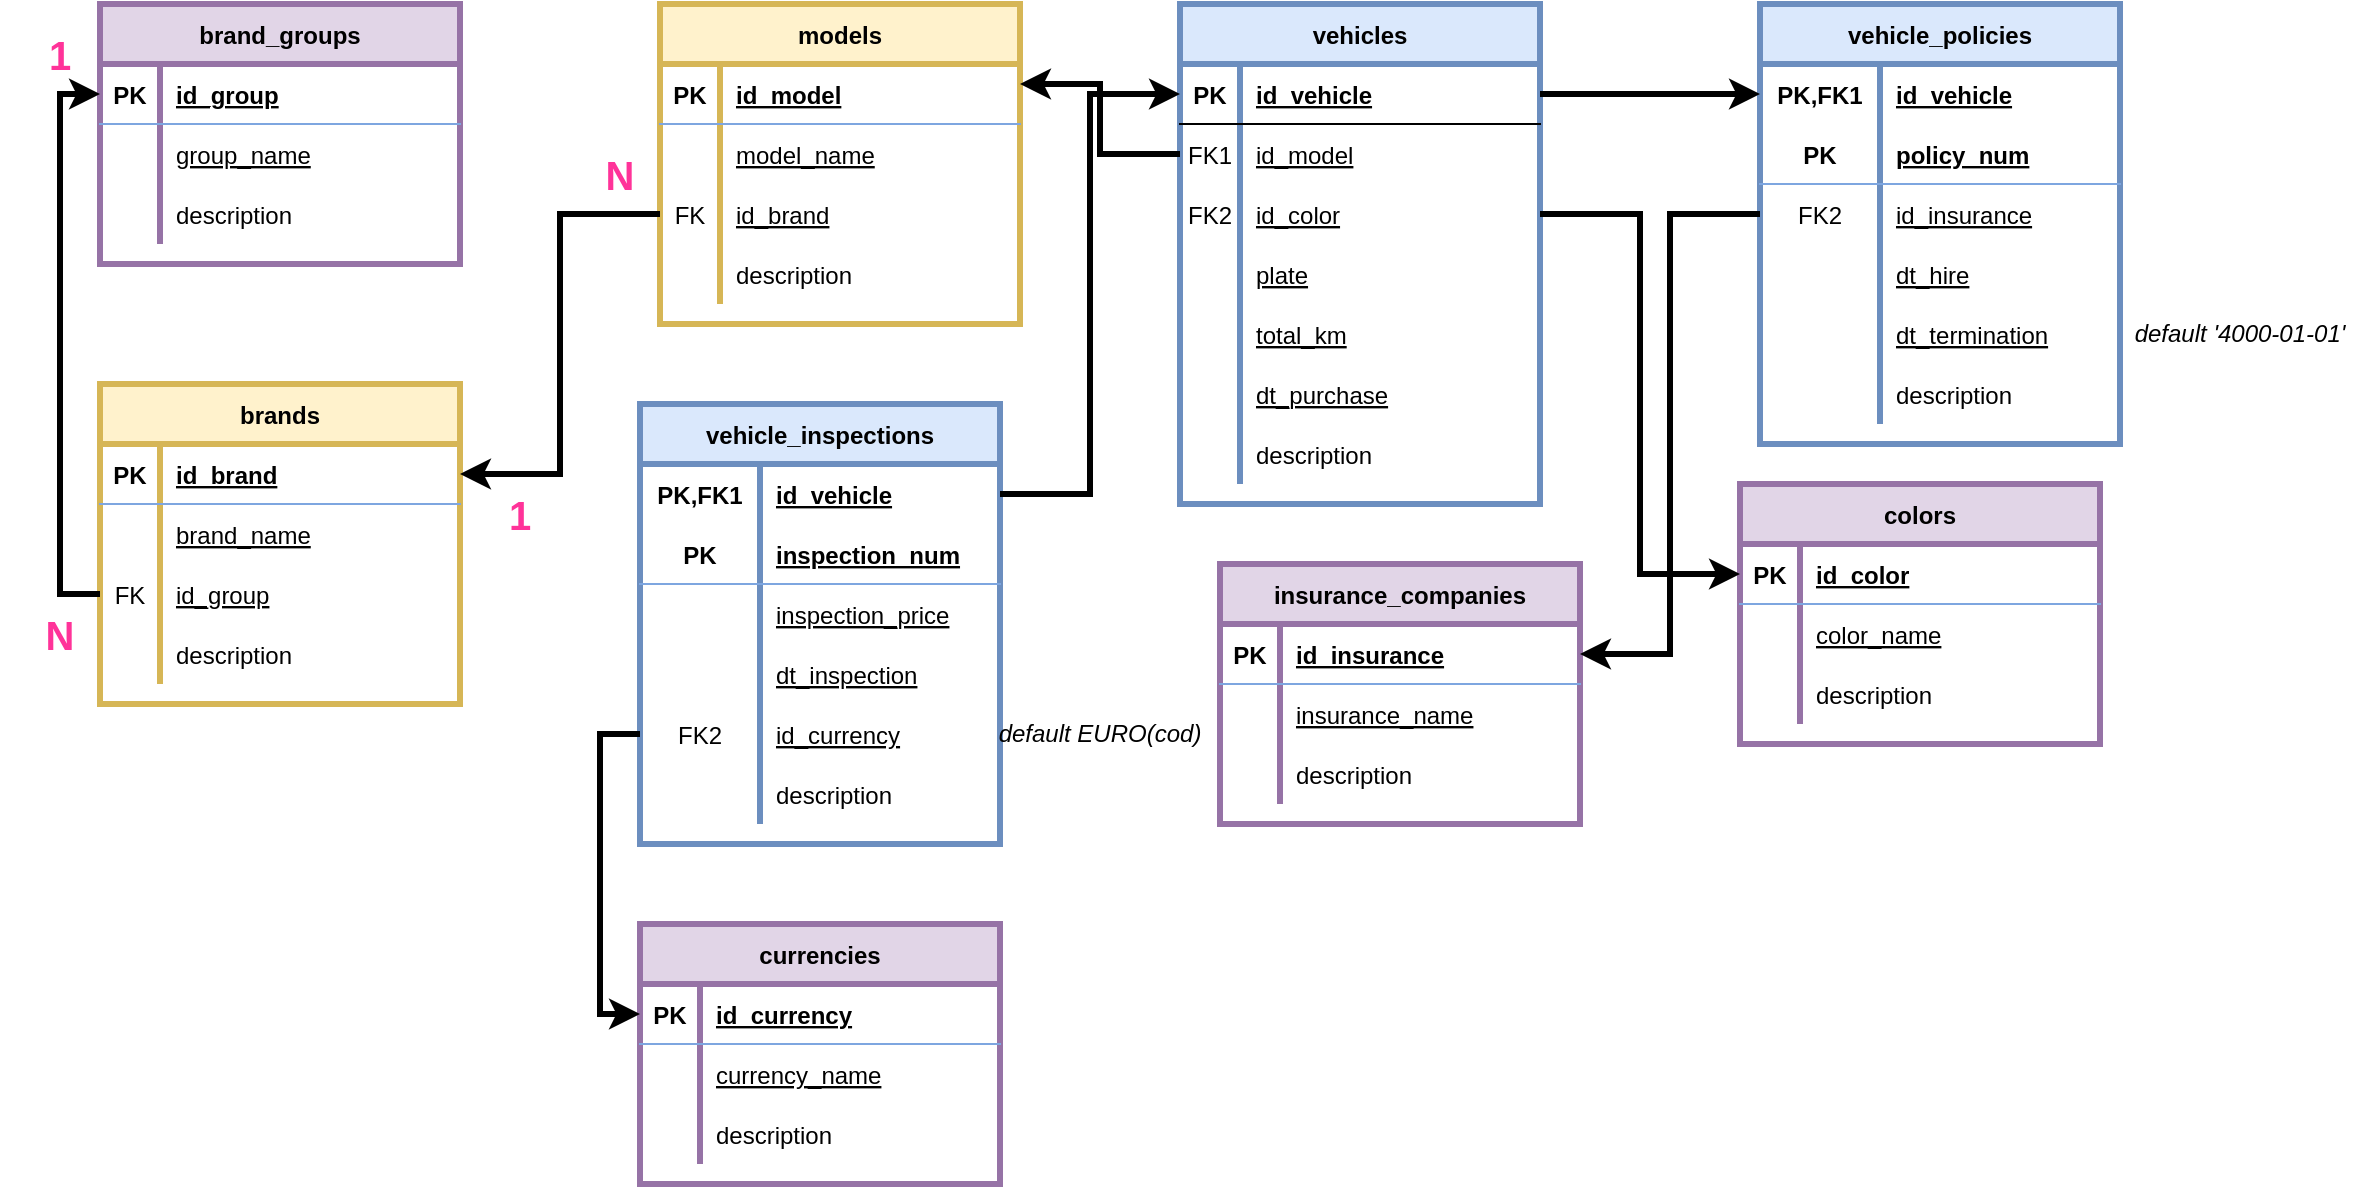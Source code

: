 <mxfile version="20.3.0" type="device"><diagram id="R2lEEEUBdFMjLlhIrx00" name="Diagrama_practica"><mxGraphModel dx="1433" dy="865" grid="1" gridSize="10" guides="1" tooltips="1" connect="1" arrows="1" fold="1" page="1" pageScale="1" pageWidth="850" pageHeight="1100" math="0" shadow="0" extFonts="Permanent Marker^https://fonts.googleapis.com/css?family=Permanent+Marker"><root><mxCell id="0"/><mxCell id="1" parent="0"/><mxCell id="MrprwjcZPALqr36XMT5c-1" value="vehicles" style="shape=table;startSize=30;container=1;collapsible=1;childLayout=tableLayout;fixedRows=1;rowLines=0;fontStyle=1;align=center;resizeLast=1;strokeColor=#6c8ebf;fillColor=#dae8fc;strokeWidth=3;" vertex="1" parent="1"><mxGeometry x="620" y="40" width="180" height="250" as="geometry"/></mxCell><mxCell id="MrprwjcZPALqr36XMT5c-2" value="" style="shape=tableRow;horizontal=0;startSize=0;swimlaneHead=0;swimlaneBody=0;fillColor=none;collapsible=0;dropTarget=0;points=[[0,0.5],[1,0.5]];portConstraint=eastwest;top=0;left=0;right=0;bottom=1;" vertex="1" parent="MrprwjcZPALqr36XMT5c-1"><mxGeometry y="30" width="180" height="30" as="geometry"/></mxCell><mxCell id="MrprwjcZPALqr36XMT5c-3" value="PK" style="shape=partialRectangle;connectable=0;fillColor=none;top=0;left=0;bottom=0;right=0;fontStyle=1;overflow=hidden;" vertex="1" parent="MrprwjcZPALqr36XMT5c-2"><mxGeometry width="30" height="30" as="geometry"><mxRectangle width="30" height="30" as="alternateBounds"/></mxGeometry></mxCell><mxCell id="MrprwjcZPALqr36XMT5c-4" value="id_vehicle" style="shape=partialRectangle;connectable=0;fillColor=none;top=0;left=0;bottom=0;right=0;align=left;spacingLeft=6;fontStyle=5;overflow=hidden;" vertex="1" parent="MrprwjcZPALqr36XMT5c-2"><mxGeometry x="30" width="150" height="30" as="geometry"><mxRectangle width="150" height="30" as="alternateBounds"/></mxGeometry></mxCell><mxCell id="MrprwjcZPALqr36XMT5c-5" value="" style="shape=tableRow;horizontal=0;startSize=0;swimlaneHead=0;swimlaneBody=0;fillColor=none;collapsible=0;dropTarget=0;points=[[0,0.5],[1,0.5]];portConstraint=eastwest;top=0;left=0;right=0;bottom=0;" vertex="1" parent="MrprwjcZPALqr36XMT5c-1"><mxGeometry y="60" width="180" height="30" as="geometry"/></mxCell><mxCell id="MrprwjcZPALqr36XMT5c-6" value="FK1" style="shape=partialRectangle;connectable=0;fillColor=none;top=0;left=0;bottom=0;right=0;editable=1;overflow=hidden;" vertex="1" parent="MrprwjcZPALqr36XMT5c-5"><mxGeometry width="30" height="30" as="geometry"><mxRectangle width="30" height="30" as="alternateBounds"/></mxGeometry></mxCell><mxCell id="MrprwjcZPALqr36XMT5c-7" value="id_model" style="shape=partialRectangle;connectable=0;fillColor=none;top=0;left=0;bottom=0;right=0;align=left;spacingLeft=6;overflow=hidden;fontStyle=4" vertex="1" parent="MrprwjcZPALqr36XMT5c-5"><mxGeometry x="30" width="150" height="30" as="geometry"><mxRectangle width="150" height="30" as="alternateBounds"/></mxGeometry></mxCell><mxCell id="MrprwjcZPALqr36XMT5c-8" value="" style="shape=tableRow;horizontal=0;startSize=0;swimlaneHead=0;swimlaneBody=0;fillColor=none;collapsible=0;dropTarget=0;points=[[0,0.5],[1,0.5]];portConstraint=eastwest;top=0;left=0;right=0;bottom=0;" vertex="1" parent="MrprwjcZPALqr36XMT5c-1"><mxGeometry y="90" width="180" height="30" as="geometry"/></mxCell><mxCell id="MrprwjcZPALqr36XMT5c-9" value="FK2" style="shape=partialRectangle;connectable=0;fillColor=none;top=0;left=0;bottom=0;right=0;editable=1;overflow=hidden;" vertex="1" parent="MrprwjcZPALqr36XMT5c-8"><mxGeometry width="30" height="30" as="geometry"><mxRectangle width="30" height="30" as="alternateBounds"/></mxGeometry></mxCell><mxCell id="MrprwjcZPALqr36XMT5c-10" value="id_color" style="shape=partialRectangle;connectable=0;fillColor=none;top=0;left=0;bottom=0;right=0;align=left;spacingLeft=6;overflow=hidden;fontStyle=4" vertex="1" parent="MrprwjcZPALqr36XMT5c-8"><mxGeometry x="30" width="150" height="30" as="geometry"><mxRectangle width="150" height="30" as="alternateBounds"/></mxGeometry></mxCell><mxCell id="MrprwjcZPALqr36XMT5c-11" value="" style="shape=tableRow;horizontal=0;startSize=0;swimlaneHead=0;swimlaneBody=0;fillColor=none;collapsible=0;dropTarget=0;points=[[0,0.5],[1,0.5]];portConstraint=eastwest;top=0;left=0;right=0;bottom=0;" vertex="1" parent="MrprwjcZPALqr36XMT5c-1"><mxGeometry y="120" width="180" height="30" as="geometry"/></mxCell><mxCell id="MrprwjcZPALqr36XMT5c-12" value="" style="shape=partialRectangle;connectable=0;fillColor=none;top=0;left=0;bottom=0;right=0;editable=1;overflow=hidden;" vertex="1" parent="MrprwjcZPALqr36XMT5c-11"><mxGeometry width="30" height="30" as="geometry"><mxRectangle width="30" height="30" as="alternateBounds"/></mxGeometry></mxCell><mxCell id="MrprwjcZPALqr36XMT5c-13" value="plate" style="shape=partialRectangle;connectable=0;fillColor=none;top=0;left=0;bottom=0;right=0;align=left;spacingLeft=6;overflow=hidden;fontStyle=4" vertex="1" parent="MrprwjcZPALqr36XMT5c-11"><mxGeometry x="30" width="150" height="30" as="geometry"><mxRectangle width="150" height="30" as="alternateBounds"/></mxGeometry></mxCell><mxCell id="MrprwjcZPALqr36XMT5c-14" value="" style="shape=tableRow;horizontal=0;startSize=0;swimlaneHead=0;swimlaneBody=0;fillColor=none;collapsible=0;dropTarget=0;points=[[0,0.5],[1,0.5]];portConstraint=eastwest;top=0;left=0;right=0;bottom=0;" vertex="1" parent="MrprwjcZPALqr36XMT5c-1"><mxGeometry y="150" width="180" height="30" as="geometry"/></mxCell><mxCell id="MrprwjcZPALqr36XMT5c-15" value="" style="shape=partialRectangle;connectable=0;fillColor=none;top=0;left=0;bottom=0;right=0;editable=1;overflow=hidden;" vertex="1" parent="MrprwjcZPALqr36XMT5c-14"><mxGeometry width="30" height="30" as="geometry"><mxRectangle width="30" height="30" as="alternateBounds"/></mxGeometry></mxCell><mxCell id="MrprwjcZPALqr36XMT5c-16" value="total_km" style="shape=partialRectangle;connectable=0;fillColor=none;top=0;left=0;bottom=0;right=0;align=left;spacingLeft=6;overflow=hidden;fontStyle=4" vertex="1" parent="MrprwjcZPALqr36XMT5c-14"><mxGeometry x="30" width="150" height="30" as="geometry"><mxRectangle width="150" height="30" as="alternateBounds"/></mxGeometry></mxCell><mxCell id="MrprwjcZPALqr36XMT5c-17" value="" style="shape=tableRow;horizontal=0;startSize=0;swimlaneHead=0;swimlaneBody=0;fillColor=none;collapsible=0;dropTarget=0;points=[[0,0.5],[1,0.5]];portConstraint=eastwest;top=0;left=0;right=0;bottom=0;" vertex="1" parent="MrprwjcZPALqr36XMT5c-1"><mxGeometry y="180" width="180" height="30" as="geometry"/></mxCell><mxCell id="MrprwjcZPALqr36XMT5c-18" value="" style="shape=partialRectangle;connectable=0;fillColor=none;top=0;left=0;bottom=0;right=0;editable=1;overflow=hidden;" vertex="1" parent="MrprwjcZPALqr36XMT5c-17"><mxGeometry width="30" height="30" as="geometry"><mxRectangle width="30" height="30" as="alternateBounds"/></mxGeometry></mxCell><mxCell id="MrprwjcZPALqr36XMT5c-19" value="dt_purchase" style="shape=partialRectangle;connectable=0;fillColor=none;top=0;left=0;bottom=0;right=0;align=left;spacingLeft=6;overflow=hidden;fontStyle=4" vertex="1" parent="MrprwjcZPALqr36XMT5c-17"><mxGeometry x="30" width="150" height="30" as="geometry"><mxRectangle width="150" height="30" as="alternateBounds"/></mxGeometry></mxCell><mxCell id="MrprwjcZPALqr36XMT5c-20" value="" style="shape=tableRow;horizontal=0;startSize=0;swimlaneHead=0;swimlaneBody=0;fillColor=none;collapsible=0;dropTarget=0;points=[[0,0.5],[1,0.5]];portConstraint=eastwest;top=0;left=0;right=0;bottom=0;" vertex="1" parent="MrprwjcZPALqr36XMT5c-1"><mxGeometry y="210" width="180" height="30" as="geometry"/></mxCell><mxCell id="MrprwjcZPALqr36XMT5c-21" value="" style="shape=partialRectangle;connectable=0;fillColor=none;top=0;left=0;bottom=0;right=0;editable=1;overflow=hidden;" vertex="1" parent="MrprwjcZPALqr36XMT5c-20"><mxGeometry width="30" height="30" as="geometry"><mxRectangle width="30" height="30" as="alternateBounds"/></mxGeometry></mxCell><mxCell id="MrprwjcZPALqr36XMT5c-22" value="description" style="shape=partialRectangle;connectable=0;fillColor=none;top=0;left=0;bottom=0;right=0;align=left;spacingLeft=6;overflow=hidden;" vertex="1" parent="MrprwjcZPALqr36XMT5c-20"><mxGeometry x="30" width="150" height="30" as="geometry"><mxRectangle width="150" height="30" as="alternateBounds"/></mxGeometry></mxCell><mxCell id="MrprwjcZPALqr36XMT5c-26" value="models" style="shape=table;startSize=30;container=1;collapsible=1;childLayout=tableLayout;fixedRows=1;rowLines=0;fontStyle=1;align=center;resizeLast=1;strokeColor=#d6b656;fillColor=#fff2cc;strokeWidth=3;" vertex="1" parent="1"><mxGeometry x="360" y="40" width="180" height="160" as="geometry"/></mxCell><mxCell id="MrprwjcZPALqr36XMT5c-27" value="" style="shape=tableRow;horizontal=0;startSize=0;swimlaneHead=0;swimlaneBody=0;fillColor=none;collapsible=0;dropTarget=0;points=[[0,0.5],[1,0.5]];portConstraint=eastwest;top=0;left=0;right=0;bottom=1;strokeColor=#7EA6E0;" vertex="1" parent="MrprwjcZPALqr36XMT5c-26"><mxGeometry y="30" width="180" height="30" as="geometry"/></mxCell><mxCell id="MrprwjcZPALqr36XMT5c-28" value="PK" style="shape=partialRectangle;connectable=0;fillColor=none;top=0;left=0;bottom=0;right=0;fontStyle=1;overflow=hidden;strokeColor=#7EA6E0;" vertex="1" parent="MrprwjcZPALqr36XMT5c-27"><mxGeometry width="30" height="30" as="geometry"><mxRectangle width="30" height="30" as="alternateBounds"/></mxGeometry></mxCell><mxCell id="MrprwjcZPALqr36XMT5c-29" value="id_model" style="shape=partialRectangle;connectable=0;fillColor=none;top=0;left=0;bottom=0;right=0;align=left;spacingLeft=6;fontStyle=5;overflow=hidden;strokeColor=#7EA6E0;" vertex="1" parent="MrprwjcZPALqr36XMT5c-27"><mxGeometry x="30" width="150" height="30" as="geometry"><mxRectangle width="150" height="30" as="alternateBounds"/></mxGeometry></mxCell><mxCell id="MrprwjcZPALqr36XMT5c-30" value="" style="shape=tableRow;horizontal=0;startSize=0;swimlaneHead=0;swimlaneBody=0;fillColor=none;collapsible=0;dropTarget=0;points=[[0,0.5],[1,0.5]];portConstraint=eastwest;top=0;left=0;right=0;bottom=0;strokeColor=#7EA6E0;" vertex="1" parent="MrprwjcZPALqr36XMT5c-26"><mxGeometry y="60" width="180" height="30" as="geometry"/></mxCell><mxCell id="MrprwjcZPALqr36XMT5c-31" value="" style="shape=partialRectangle;connectable=0;fillColor=none;top=0;left=0;bottom=0;right=0;editable=1;overflow=hidden;strokeColor=#7EA6E0;" vertex="1" parent="MrprwjcZPALqr36XMT5c-30"><mxGeometry width="30" height="30" as="geometry"><mxRectangle width="30" height="30" as="alternateBounds"/></mxGeometry></mxCell><mxCell id="MrprwjcZPALqr36XMT5c-32" value="model_name" style="shape=partialRectangle;connectable=0;fillColor=none;top=0;left=0;bottom=0;right=0;align=left;spacingLeft=6;overflow=hidden;strokeColor=#7EA6E0;fontStyle=4" vertex="1" parent="MrprwjcZPALqr36XMT5c-30"><mxGeometry x="30" width="150" height="30" as="geometry"><mxRectangle width="150" height="30" as="alternateBounds"/></mxGeometry></mxCell><mxCell id="MrprwjcZPALqr36XMT5c-33" value="" style="shape=tableRow;horizontal=0;startSize=0;swimlaneHead=0;swimlaneBody=0;fillColor=none;collapsible=0;dropTarget=0;points=[[0,0.5],[1,0.5]];portConstraint=eastwest;top=0;left=0;right=0;bottom=0;strokeColor=#7EA6E0;" vertex="1" parent="MrprwjcZPALqr36XMT5c-26"><mxGeometry y="90" width="180" height="30" as="geometry"/></mxCell><mxCell id="MrprwjcZPALqr36XMT5c-34" value="FK" style="shape=partialRectangle;connectable=0;fillColor=none;top=0;left=0;bottom=0;right=0;editable=1;overflow=hidden;strokeColor=#7EA6E0;" vertex="1" parent="MrprwjcZPALqr36XMT5c-33"><mxGeometry width="30" height="30" as="geometry"><mxRectangle width="30" height="30" as="alternateBounds"/></mxGeometry></mxCell><mxCell id="MrprwjcZPALqr36XMT5c-35" value="id_brand" style="shape=partialRectangle;connectable=0;fillColor=none;top=0;left=0;bottom=0;right=0;align=left;spacingLeft=6;overflow=hidden;strokeColor=#7EA6E0;fontStyle=4" vertex="1" parent="MrprwjcZPALqr36XMT5c-33"><mxGeometry x="30" width="150" height="30" as="geometry"><mxRectangle width="150" height="30" as="alternateBounds"/></mxGeometry></mxCell><mxCell id="MrprwjcZPALqr36XMT5c-36" value="" style="shape=tableRow;horizontal=0;startSize=0;swimlaneHead=0;swimlaneBody=0;fillColor=none;collapsible=0;dropTarget=0;points=[[0,0.5],[1,0.5]];portConstraint=eastwest;top=0;left=0;right=0;bottom=0;strokeColor=#7EA6E0;" vertex="1" parent="MrprwjcZPALqr36XMT5c-26"><mxGeometry y="120" width="180" height="30" as="geometry"/></mxCell><mxCell id="MrprwjcZPALqr36XMT5c-37" value="" style="shape=partialRectangle;connectable=0;fillColor=none;top=0;left=0;bottom=0;right=0;editable=1;overflow=hidden;strokeColor=#7EA6E0;" vertex="1" parent="MrprwjcZPALqr36XMT5c-36"><mxGeometry width="30" height="30" as="geometry"><mxRectangle width="30" height="30" as="alternateBounds"/></mxGeometry></mxCell><mxCell id="MrprwjcZPALqr36XMT5c-38" value="description" style="shape=partialRectangle;connectable=0;fillColor=none;top=0;left=0;bottom=0;right=0;align=left;spacingLeft=6;overflow=hidden;strokeColor=#7EA6E0;" vertex="1" parent="MrprwjcZPALqr36XMT5c-36"><mxGeometry x="30" width="150" height="30" as="geometry"><mxRectangle width="150" height="30" as="alternateBounds"/></mxGeometry></mxCell><mxCell id="MrprwjcZPALqr36XMT5c-52" value="colors" style="shape=table;startSize=30;container=1;collapsible=1;childLayout=tableLayout;fixedRows=1;rowLines=0;fontStyle=1;align=center;resizeLast=1;strokeColor=#9673a6;fillColor=#e1d5e7;strokeWidth=3;" vertex="1" parent="1"><mxGeometry x="900" y="280" width="180" height="130" as="geometry"/></mxCell><mxCell id="MrprwjcZPALqr36XMT5c-53" value="" style="shape=tableRow;horizontal=0;startSize=0;swimlaneHead=0;swimlaneBody=0;fillColor=none;collapsible=0;dropTarget=0;points=[[0,0.5],[1,0.5]];portConstraint=eastwest;top=0;left=0;right=0;bottom=1;strokeColor=#7EA6E0;" vertex="1" parent="MrprwjcZPALqr36XMT5c-52"><mxGeometry y="30" width="180" height="30" as="geometry"/></mxCell><mxCell id="MrprwjcZPALqr36XMT5c-54" value="PK" style="shape=partialRectangle;connectable=0;fillColor=none;top=0;left=0;bottom=0;right=0;fontStyle=1;overflow=hidden;strokeColor=#7EA6E0;" vertex="1" parent="MrprwjcZPALqr36XMT5c-53"><mxGeometry width="30" height="30" as="geometry"><mxRectangle width="30" height="30" as="alternateBounds"/></mxGeometry></mxCell><mxCell id="MrprwjcZPALqr36XMT5c-55" value="id_color" style="shape=partialRectangle;connectable=0;fillColor=none;top=0;left=0;bottom=0;right=0;align=left;spacingLeft=6;fontStyle=5;overflow=hidden;strokeColor=#7EA6E0;" vertex="1" parent="MrprwjcZPALqr36XMT5c-53"><mxGeometry x="30" width="150" height="30" as="geometry"><mxRectangle width="150" height="30" as="alternateBounds"/></mxGeometry></mxCell><mxCell id="MrprwjcZPALqr36XMT5c-56" value="" style="shape=tableRow;horizontal=0;startSize=0;swimlaneHead=0;swimlaneBody=0;fillColor=none;collapsible=0;dropTarget=0;points=[[0,0.5],[1,0.5]];portConstraint=eastwest;top=0;left=0;right=0;bottom=0;strokeColor=#7EA6E0;" vertex="1" parent="MrprwjcZPALqr36XMT5c-52"><mxGeometry y="60" width="180" height="30" as="geometry"/></mxCell><mxCell id="MrprwjcZPALqr36XMT5c-57" value="" style="shape=partialRectangle;connectable=0;fillColor=none;top=0;left=0;bottom=0;right=0;editable=1;overflow=hidden;strokeColor=#7EA6E0;" vertex="1" parent="MrprwjcZPALqr36XMT5c-56"><mxGeometry width="30" height="30" as="geometry"><mxRectangle width="30" height="30" as="alternateBounds"/></mxGeometry></mxCell><mxCell id="MrprwjcZPALqr36XMT5c-58" value="color_name" style="shape=partialRectangle;connectable=0;fillColor=none;top=0;left=0;bottom=0;right=0;align=left;spacingLeft=6;overflow=hidden;strokeColor=#7EA6E0;fontStyle=4" vertex="1" parent="MrprwjcZPALqr36XMT5c-56"><mxGeometry x="30" width="150" height="30" as="geometry"><mxRectangle width="150" height="30" as="alternateBounds"/></mxGeometry></mxCell><mxCell id="MrprwjcZPALqr36XMT5c-59" value="" style="shape=tableRow;horizontal=0;startSize=0;swimlaneHead=0;swimlaneBody=0;fillColor=none;collapsible=0;dropTarget=0;points=[[0,0.5],[1,0.5]];portConstraint=eastwest;top=0;left=0;right=0;bottom=0;strokeColor=#7EA6E0;" vertex="1" parent="MrprwjcZPALqr36XMT5c-52"><mxGeometry y="90" width="180" height="30" as="geometry"/></mxCell><mxCell id="MrprwjcZPALqr36XMT5c-60" value="" style="shape=partialRectangle;connectable=0;fillColor=none;top=0;left=0;bottom=0;right=0;editable=1;overflow=hidden;strokeColor=#7EA6E0;" vertex="1" parent="MrprwjcZPALqr36XMT5c-59"><mxGeometry width="30" height="30" as="geometry"><mxRectangle width="30" height="30" as="alternateBounds"/></mxGeometry></mxCell><mxCell id="MrprwjcZPALqr36XMT5c-61" value="description" style="shape=partialRectangle;connectable=0;fillColor=none;top=0;left=0;bottom=0;right=0;align=left;spacingLeft=6;overflow=hidden;strokeColor=#7EA6E0;" vertex="1" parent="MrprwjcZPALqr36XMT5c-59"><mxGeometry x="30" width="150" height="30" as="geometry"><mxRectangle width="150" height="30" as="alternateBounds"/></mxGeometry></mxCell><mxCell id="MrprwjcZPALqr36XMT5c-65" value="brands" style="shape=table;startSize=30;container=1;collapsible=1;childLayout=tableLayout;fixedRows=1;rowLines=0;fontStyle=1;align=center;resizeLast=1;strokeColor=#d6b656;fillColor=#fff2cc;strokeWidth=3;" vertex="1" parent="1"><mxGeometry x="80" y="230" width="180" height="160" as="geometry"/></mxCell><mxCell id="MrprwjcZPALqr36XMT5c-66" value="" style="shape=tableRow;horizontal=0;startSize=0;swimlaneHead=0;swimlaneBody=0;fillColor=none;collapsible=0;dropTarget=0;points=[[0,0.5],[1,0.5]];portConstraint=eastwest;top=0;left=0;right=0;bottom=1;strokeColor=#7EA6E0;" vertex="1" parent="MrprwjcZPALqr36XMT5c-65"><mxGeometry y="30" width="180" height="30" as="geometry"/></mxCell><mxCell id="MrprwjcZPALqr36XMT5c-67" value="PK" style="shape=partialRectangle;connectable=0;fillColor=none;top=0;left=0;bottom=0;right=0;fontStyle=1;overflow=hidden;strokeColor=#7EA6E0;" vertex="1" parent="MrprwjcZPALqr36XMT5c-66"><mxGeometry width="30" height="30" as="geometry"><mxRectangle width="30" height="30" as="alternateBounds"/></mxGeometry></mxCell><mxCell id="MrprwjcZPALqr36XMT5c-68" value="id_brand" style="shape=partialRectangle;connectable=0;fillColor=none;top=0;left=0;bottom=0;right=0;align=left;spacingLeft=6;fontStyle=5;overflow=hidden;strokeColor=#7EA6E0;" vertex="1" parent="MrprwjcZPALqr36XMT5c-66"><mxGeometry x="30" width="150" height="30" as="geometry"><mxRectangle width="150" height="30" as="alternateBounds"/></mxGeometry></mxCell><mxCell id="MrprwjcZPALqr36XMT5c-69" value="" style="shape=tableRow;horizontal=0;startSize=0;swimlaneHead=0;swimlaneBody=0;fillColor=none;collapsible=0;dropTarget=0;points=[[0,0.5],[1,0.5]];portConstraint=eastwest;top=0;left=0;right=0;bottom=0;strokeColor=#7EA6E0;" vertex="1" parent="MrprwjcZPALqr36XMT5c-65"><mxGeometry y="60" width="180" height="30" as="geometry"/></mxCell><mxCell id="MrprwjcZPALqr36XMT5c-70" value="" style="shape=partialRectangle;connectable=0;fillColor=none;top=0;left=0;bottom=0;right=0;editable=1;overflow=hidden;strokeColor=#7EA6E0;" vertex="1" parent="MrprwjcZPALqr36XMT5c-69"><mxGeometry width="30" height="30" as="geometry"><mxRectangle width="30" height="30" as="alternateBounds"/></mxGeometry></mxCell><mxCell id="MrprwjcZPALqr36XMT5c-71" value="brand_name" style="shape=partialRectangle;connectable=0;fillColor=none;top=0;left=0;bottom=0;right=0;align=left;spacingLeft=6;overflow=hidden;strokeColor=#7EA6E0;fontStyle=4" vertex="1" parent="MrprwjcZPALqr36XMT5c-69"><mxGeometry x="30" width="150" height="30" as="geometry"><mxRectangle width="150" height="30" as="alternateBounds"/></mxGeometry></mxCell><mxCell id="MrprwjcZPALqr36XMT5c-72" value="" style="shape=tableRow;horizontal=0;startSize=0;swimlaneHead=0;swimlaneBody=0;fillColor=none;collapsible=0;dropTarget=0;points=[[0,0.5],[1,0.5]];portConstraint=eastwest;top=0;left=0;right=0;bottom=0;strokeColor=#7EA6E0;" vertex="1" parent="MrprwjcZPALqr36XMT5c-65"><mxGeometry y="90" width="180" height="30" as="geometry"/></mxCell><mxCell id="MrprwjcZPALqr36XMT5c-73" value="FK" style="shape=partialRectangle;connectable=0;fillColor=none;top=0;left=0;bottom=0;right=0;editable=1;overflow=hidden;strokeColor=#7EA6E0;" vertex="1" parent="MrprwjcZPALqr36XMT5c-72"><mxGeometry width="30" height="30" as="geometry"><mxRectangle width="30" height="30" as="alternateBounds"/></mxGeometry></mxCell><mxCell id="MrprwjcZPALqr36XMT5c-74" value="id_group" style="shape=partialRectangle;connectable=0;fillColor=none;top=0;left=0;bottom=0;right=0;align=left;spacingLeft=6;overflow=hidden;strokeColor=#7EA6E0;fontStyle=4" vertex="1" parent="MrprwjcZPALqr36XMT5c-72"><mxGeometry x="30" width="150" height="30" as="geometry"><mxRectangle width="150" height="30" as="alternateBounds"/></mxGeometry></mxCell><mxCell id="MrprwjcZPALqr36XMT5c-75" value="" style="shape=tableRow;horizontal=0;startSize=0;swimlaneHead=0;swimlaneBody=0;fillColor=none;collapsible=0;dropTarget=0;points=[[0,0.5],[1,0.5]];portConstraint=eastwest;top=0;left=0;right=0;bottom=0;strokeColor=#7EA6E0;" vertex="1" parent="MrprwjcZPALqr36XMT5c-65"><mxGeometry y="120" width="180" height="30" as="geometry"/></mxCell><mxCell id="MrprwjcZPALqr36XMT5c-76" value="" style="shape=partialRectangle;connectable=0;fillColor=none;top=0;left=0;bottom=0;right=0;editable=1;overflow=hidden;strokeColor=#7EA6E0;" vertex="1" parent="MrprwjcZPALqr36XMT5c-75"><mxGeometry width="30" height="30" as="geometry"><mxRectangle width="30" height="30" as="alternateBounds"/></mxGeometry></mxCell><mxCell id="MrprwjcZPALqr36XMT5c-77" value="description" style="shape=partialRectangle;connectable=0;fillColor=none;top=0;left=0;bottom=0;right=0;align=left;spacingLeft=6;overflow=hidden;strokeColor=#7EA6E0;" vertex="1" parent="MrprwjcZPALqr36XMT5c-75"><mxGeometry x="30" width="150" height="30" as="geometry"><mxRectangle width="150" height="30" as="alternateBounds"/></mxGeometry></mxCell><mxCell id="MrprwjcZPALqr36XMT5c-78" value="brand_groups" style="shape=table;startSize=30;container=1;collapsible=1;childLayout=tableLayout;fixedRows=1;rowLines=0;fontStyle=1;align=center;resizeLast=1;strokeColor=#9673a6;fillColor=#e1d5e7;strokeWidth=3;" vertex="1" parent="1"><mxGeometry x="80" y="40" width="180" height="130" as="geometry"/></mxCell><mxCell id="MrprwjcZPALqr36XMT5c-79" value="" style="shape=tableRow;horizontal=0;startSize=0;swimlaneHead=0;swimlaneBody=0;fillColor=none;collapsible=0;dropTarget=0;points=[[0,0.5],[1,0.5]];portConstraint=eastwest;top=0;left=0;right=0;bottom=1;strokeColor=#7EA6E0;" vertex="1" parent="MrprwjcZPALqr36XMT5c-78"><mxGeometry y="30" width="180" height="30" as="geometry"/></mxCell><mxCell id="MrprwjcZPALqr36XMT5c-80" value="PK" style="shape=partialRectangle;connectable=0;fillColor=none;top=0;left=0;bottom=0;right=0;fontStyle=1;overflow=hidden;strokeColor=#7EA6E0;" vertex="1" parent="MrprwjcZPALqr36XMT5c-79"><mxGeometry width="30" height="30" as="geometry"><mxRectangle width="30" height="30" as="alternateBounds"/></mxGeometry></mxCell><mxCell id="MrprwjcZPALqr36XMT5c-81" value="id_group" style="shape=partialRectangle;connectable=0;fillColor=none;top=0;left=0;bottom=0;right=0;align=left;spacingLeft=6;fontStyle=5;overflow=hidden;strokeColor=#7EA6E0;" vertex="1" parent="MrprwjcZPALqr36XMT5c-79"><mxGeometry x="30" width="150" height="30" as="geometry"><mxRectangle width="150" height="30" as="alternateBounds"/></mxGeometry></mxCell><mxCell id="MrprwjcZPALqr36XMT5c-82" value="" style="shape=tableRow;horizontal=0;startSize=0;swimlaneHead=0;swimlaneBody=0;fillColor=none;collapsible=0;dropTarget=0;points=[[0,0.5],[1,0.5]];portConstraint=eastwest;top=0;left=0;right=0;bottom=0;strokeColor=#7EA6E0;" vertex="1" parent="MrprwjcZPALqr36XMT5c-78"><mxGeometry y="60" width="180" height="30" as="geometry"/></mxCell><mxCell id="MrprwjcZPALqr36XMT5c-83" value="" style="shape=partialRectangle;connectable=0;fillColor=none;top=0;left=0;bottom=0;right=0;editable=1;overflow=hidden;strokeColor=#7EA6E0;" vertex="1" parent="MrprwjcZPALqr36XMT5c-82"><mxGeometry width="30" height="30" as="geometry"><mxRectangle width="30" height="30" as="alternateBounds"/></mxGeometry></mxCell><mxCell id="MrprwjcZPALqr36XMT5c-84" value="group_name" style="shape=partialRectangle;connectable=0;fillColor=none;top=0;left=0;bottom=0;right=0;align=left;spacingLeft=6;overflow=hidden;strokeColor=#7EA6E0;fontStyle=4" vertex="1" parent="MrprwjcZPALqr36XMT5c-82"><mxGeometry x="30" width="150" height="30" as="geometry"><mxRectangle width="150" height="30" as="alternateBounds"/></mxGeometry></mxCell><mxCell id="MrprwjcZPALqr36XMT5c-88" value="" style="shape=tableRow;horizontal=0;startSize=0;swimlaneHead=0;swimlaneBody=0;fillColor=none;collapsible=0;dropTarget=0;points=[[0,0.5],[1,0.5]];portConstraint=eastwest;top=0;left=0;right=0;bottom=0;strokeColor=#7EA6E0;" vertex="1" parent="MrprwjcZPALqr36XMT5c-78"><mxGeometry y="90" width="180" height="30" as="geometry"/></mxCell><mxCell id="MrprwjcZPALqr36XMT5c-89" value="" style="shape=partialRectangle;connectable=0;fillColor=none;top=0;left=0;bottom=0;right=0;editable=1;overflow=hidden;strokeColor=#7EA6E0;" vertex="1" parent="MrprwjcZPALqr36XMT5c-88"><mxGeometry width="30" height="30" as="geometry"><mxRectangle width="30" height="30" as="alternateBounds"/></mxGeometry></mxCell><mxCell id="MrprwjcZPALqr36XMT5c-90" value="description" style="shape=partialRectangle;connectable=0;fillColor=none;top=0;left=0;bottom=0;right=0;align=left;spacingLeft=6;overflow=hidden;strokeColor=#7EA6E0;" vertex="1" parent="MrprwjcZPALqr36XMT5c-88"><mxGeometry x="30" width="150" height="30" as="geometry"><mxRectangle width="150" height="30" as="alternateBounds"/></mxGeometry></mxCell><mxCell id="MrprwjcZPALqr36XMT5c-92" value="insurance_companies" style="shape=table;startSize=30;container=1;collapsible=1;childLayout=tableLayout;fixedRows=1;rowLines=0;fontStyle=1;align=center;resizeLast=1;strokeColor=#9673a6;fillColor=#e1d5e7;strokeWidth=3;" vertex="1" parent="1"><mxGeometry x="640" y="320" width="180" height="130" as="geometry"/></mxCell><mxCell id="MrprwjcZPALqr36XMT5c-93" value="" style="shape=tableRow;horizontal=0;startSize=0;swimlaneHead=0;swimlaneBody=0;fillColor=none;collapsible=0;dropTarget=0;points=[[0,0.5],[1,0.5]];portConstraint=eastwest;top=0;left=0;right=0;bottom=1;strokeColor=#7EA6E0;" vertex="1" parent="MrprwjcZPALqr36XMT5c-92"><mxGeometry y="30" width="180" height="30" as="geometry"/></mxCell><mxCell id="MrprwjcZPALqr36XMT5c-94" value="PK" style="shape=partialRectangle;connectable=0;fillColor=none;top=0;left=0;bottom=0;right=0;fontStyle=1;overflow=hidden;strokeColor=#7EA6E0;" vertex="1" parent="MrprwjcZPALqr36XMT5c-93"><mxGeometry width="30" height="30" as="geometry"><mxRectangle width="30" height="30" as="alternateBounds"/></mxGeometry></mxCell><mxCell id="MrprwjcZPALqr36XMT5c-95" value="id_insurance" style="shape=partialRectangle;connectable=0;fillColor=none;top=0;left=0;bottom=0;right=0;align=left;spacingLeft=6;fontStyle=5;overflow=hidden;strokeColor=#7EA6E0;" vertex="1" parent="MrprwjcZPALqr36XMT5c-93"><mxGeometry x="30" width="150" height="30" as="geometry"><mxRectangle width="150" height="30" as="alternateBounds"/></mxGeometry></mxCell><mxCell id="MrprwjcZPALqr36XMT5c-96" value="" style="shape=tableRow;horizontal=0;startSize=0;swimlaneHead=0;swimlaneBody=0;fillColor=none;collapsible=0;dropTarget=0;points=[[0,0.5],[1,0.5]];portConstraint=eastwest;top=0;left=0;right=0;bottom=0;strokeColor=#7EA6E0;" vertex="1" parent="MrprwjcZPALqr36XMT5c-92"><mxGeometry y="60" width="180" height="30" as="geometry"/></mxCell><mxCell id="MrprwjcZPALqr36XMT5c-97" value="" style="shape=partialRectangle;connectable=0;fillColor=none;top=0;left=0;bottom=0;right=0;editable=1;overflow=hidden;strokeColor=#7EA6E0;" vertex="1" parent="MrprwjcZPALqr36XMT5c-96"><mxGeometry width="30" height="30" as="geometry"><mxRectangle width="30" height="30" as="alternateBounds"/></mxGeometry></mxCell><mxCell id="MrprwjcZPALqr36XMT5c-98" value="insurance_name" style="shape=partialRectangle;connectable=0;fillColor=none;top=0;left=0;bottom=0;right=0;align=left;spacingLeft=6;overflow=hidden;strokeColor=#7EA6E0;fontStyle=4" vertex="1" parent="MrprwjcZPALqr36XMT5c-96"><mxGeometry x="30" width="150" height="30" as="geometry"><mxRectangle width="150" height="30" as="alternateBounds"/></mxGeometry></mxCell><mxCell id="MrprwjcZPALqr36XMT5c-99" value="" style="shape=tableRow;horizontal=0;startSize=0;swimlaneHead=0;swimlaneBody=0;fillColor=none;collapsible=0;dropTarget=0;points=[[0,0.5],[1,0.5]];portConstraint=eastwest;top=0;left=0;right=0;bottom=0;strokeColor=#7EA6E0;" vertex="1" parent="MrprwjcZPALqr36XMT5c-92"><mxGeometry y="90" width="180" height="30" as="geometry"/></mxCell><mxCell id="MrprwjcZPALqr36XMT5c-100" value="" style="shape=partialRectangle;connectable=0;fillColor=none;top=0;left=0;bottom=0;right=0;editable=1;overflow=hidden;strokeColor=#7EA6E0;" vertex="1" parent="MrprwjcZPALqr36XMT5c-99"><mxGeometry width="30" height="30" as="geometry"><mxRectangle width="30" height="30" as="alternateBounds"/></mxGeometry></mxCell><mxCell id="MrprwjcZPALqr36XMT5c-101" value="description" style="shape=partialRectangle;connectable=0;fillColor=none;top=0;left=0;bottom=0;right=0;align=left;spacingLeft=6;overflow=hidden;strokeColor=#7EA6E0;" vertex="1" parent="MrprwjcZPALqr36XMT5c-99"><mxGeometry x="30" width="150" height="30" as="geometry"><mxRectangle width="150" height="30" as="alternateBounds"/></mxGeometry></mxCell><mxCell id="MrprwjcZPALqr36XMT5c-111" value="currencies" style="shape=table;startSize=30;container=1;collapsible=1;childLayout=tableLayout;fixedRows=1;rowLines=0;fontStyle=1;align=center;resizeLast=1;strokeColor=#9673a6;fillColor=#e1d5e7;strokeWidth=3;" vertex="1" parent="1"><mxGeometry x="350" y="500" width="180" height="130" as="geometry"/></mxCell><mxCell id="MrprwjcZPALqr36XMT5c-112" value="" style="shape=tableRow;horizontal=0;startSize=0;swimlaneHead=0;swimlaneBody=0;fillColor=none;collapsible=0;dropTarget=0;points=[[0,0.5],[1,0.5]];portConstraint=eastwest;top=0;left=0;right=0;bottom=1;strokeColor=#7EA6E0;" vertex="1" parent="MrprwjcZPALqr36XMT5c-111"><mxGeometry y="30" width="180" height="30" as="geometry"/></mxCell><mxCell id="MrprwjcZPALqr36XMT5c-113" value="PK" style="shape=partialRectangle;connectable=0;fillColor=none;top=0;left=0;bottom=0;right=0;fontStyle=1;overflow=hidden;strokeColor=#7EA6E0;" vertex="1" parent="MrprwjcZPALqr36XMT5c-112"><mxGeometry width="30" height="30" as="geometry"><mxRectangle width="30" height="30" as="alternateBounds"/></mxGeometry></mxCell><mxCell id="MrprwjcZPALqr36XMT5c-114" value="id_currency" style="shape=partialRectangle;connectable=0;fillColor=none;top=0;left=0;bottom=0;right=0;align=left;spacingLeft=6;fontStyle=5;overflow=hidden;strokeColor=#7EA6E0;" vertex="1" parent="MrprwjcZPALqr36XMT5c-112"><mxGeometry x="30" width="150" height="30" as="geometry"><mxRectangle width="150" height="30" as="alternateBounds"/></mxGeometry></mxCell><mxCell id="MrprwjcZPALqr36XMT5c-115" value="" style="shape=tableRow;horizontal=0;startSize=0;swimlaneHead=0;swimlaneBody=0;fillColor=none;collapsible=0;dropTarget=0;points=[[0,0.5],[1,0.5]];portConstraint=eastwest;top=0;left=0;right=0;bottom=0;strokeColor=#7EA6E0;" vertex="1" parent="MrprwjcZPALqr36XMT5c-111"><mxGeometry y="60" width="180" height="30" as="geometry"/></mxCell><mxCell id="MrprwjcZPALqr36XMT5c-116" value="" style="shape=partialRectangle;connectable=0;fillColor=none;top=0;left=0;bottom=0;right=0;editable=1;overflow=hidden;strokeColor=#7EA6E0;" vertex="1" parent="MrprwjcZPALqr36XMT5c-115"><mxGeometry width="30" height="30" as="geometry"><mxRectangle width="30" height="30" as="alternateBounds"/></mxGeometry></mxCell><mxCell id="MrprwjcZPALqr36XMT5c-117" value="currency_name" style="shape=partialRectangle;connectable=0;fillColor=none;top=0;left=0;bottom=0;right=0;align=left;spacingLeft=6;overflow=hidden;strokeColor=#7EA6E0;fontStyle=4" vertex="1" parent="MrprwjcZPALqr36XMT5c-115"><mxGeometry x="30" width="150" height="30" as="geometry"><mxRectangle width="150" height="30" as="alternateBounds"/></mxGeometry></mxCell><mxCell id="MrprwjcZPALqr36XMT5c-118" value="" style="shape=tableRow;horizontal=0;startSize=0;swimlaneHead=0;swimlaneBody=0;fillColor=none;collapsible=0;dropTarget=0;points=[[0,0.5],[1,0.5]];portConstraint=eastwest;top=0;left=0;right=0;bottom=0;strokeColor=#7EA6E0;" vertex="1" parent="MrprwjcZPALqr36XMT5c-111"><mxGeometry y="90" width="180" height="30" as="geometry"/></mxCell><mxCell id="MrprwjcZPALqr36XMT5c-119" value="" style="shape=partialRectangle;connectable=0;fillColor=none;top=0;left=0;bottom=0;right=0;editable=1;overflow=hidden;strokeColor=#7EA6E0;" vertex="1" parent="MrprwjcZPALqr36XMT5c-118"><mxGeometry width="30" height="30" as="geometry"><mxRectangle width="30" height="30" as="alternateBounds"/></mxGeometry></mxCell><mxCell id="MrprwjcZPALqr36XMT5c-120" value="description" style="shape=partialRectangle;connectable=0;fillColor=none;top=0;left=0;bottom=0;right=0;align=left;spacingLeft=6;overflow=hidden;strokeColor=#7EA6E0;" vertex="1" parent="MrprwjcZPALqr36XMT5c-118"><mxGeometry x="30" width="150" height="30" as="geometry"><mxRectangle width="150" height="30" as="alternateBounds"/></mxGeometry></mxCell><mxCell id="MrprwjcZPALqr36XMT5c-134" value="vehicle_policies" style="shape=table;startSize=30;container=1;collapsible=1;childLayout=tableLayout;fixedRows=1;rowLines=0;fontStyle=1;align=center;resizeLast=1;strokeColor=#6c8ebf;fillColor=#dae8fc;strokeWidth=3;" vertex="1" parent="1"><mxGeometry x="910" y="40" width="180" height="220" as="geometry"/></mxCell><mxCell id="MrprwjcZPALqr36XMT5c-135" value="" style="shape=tableRow;horizontal=0;startSize=0;swimlaneHead=0;swimlaneBody=0;fillColor=none;collapsible=0;dropTarget=0;points=[[0,0.5],[1,0.5]];portConstraint=eastwest;top=0;left=0;right=0;bottom=0;strokeColor=#7EA6E0;" vertex="1" parent="MrprwjcZPALqr36XMT5c-134"><mxGeometry y="30" width="180" height="30" as="geometry"/></mxCell><mxCell id="MrprwjcZPALqr36XMT5c-136" value="PK,FK1" style="shape=partialRectangle;connectable=0;fillColor=none;top=0;left=0;bottom=0;right=0;fontStyle=1;overflow=hidden;strokeColor=#7EA6E0;" vertex="1" parent="MrprwjcZPALqr36XMT5c-135"><mxGeometry width="60" height="30" as="geometry"><mxRectangle width="60" height="30" as="alternateBounds"/></mxGeometry></mxCell><mxCell id="MrprwjcZPALqr36XMT5c-137" value="id_vehicle" style="shape=partialRectangle;connectable=0;fillColor=none;top=0;left=0;bottom=0;right=0;align=left;spacingLeft=6;fontStyle=5;overflow=hidden;strokeColor=#7EA6E0;" vertex="1" parent="MrprwjcZPALqr36XMT5c-135"><mxGeometry x="60" width="120" height="30" as="geometry"><mxRectangle width="120" height="30" as="alternateBounds"/></mxGeometry></mxCell><mxCell id="MrprwjcZPALqr36XMT5c-138" value="" style="shape=tableRow;horizontal=0;startSize=0;swimlaneHead=0;swimlaneBody=0;fillColor=none;collapsible=0;dropTarget=0;points=[[0,0.5],[1,0.5]];portConstraint=eastwest;top=0;left=0;right=0;bottom=1;strokeColor=#7EA6E0;" vertex="1" parent="MrprwjcZPALqr36XMT5c-134"><mxGeometry y="60" width="180" height="30" as="geometry"/></mxCell><mxCell id="MrprwjcZPALqr36XMT5c-139" value="PK" style="shape=partialRectangle;connectable=0;fillColor=none;top=0;left=0;bottom=0;right=0;fontStyle=1;overflow=hidden;strokeColor=#7EA6E0;" vertex="1" parent="MrprwjcZPALqr36XMT5c-138"><mxGeometry width="60" height="30" as="geometry"><mxRectangle width="60" height="30" as="alternateBounds"/></mxGeometry></mxCell><mxCell id="MrprwjcZPALqr36XMT5c-140" value="policy_num" style="shape=partialRectangle;connectable=0;fillColor=none;top=0;left=0;bottom=0;right=0;align=left;spacingLeft=6;fontStyle=5;overflow=hidden;strokeColor=#7EA6E0;" vertex="1" parent="MrprwjcZPALqr36XMT5c-138"><mxGeometry x="60" width="120" height="30" as="geometry"><mxRectangle width="120" height="30" as="alternateBounds"/></mxGeometry></mxCell><mxCell id="MrprwjcZPALqr36XMT5c-141" value="" style="shape=tableRow;horizontal=0;startSize=0;swimlaneHead=0;swimlaneBody=0;fillColor=none;collapsible=0;dropTarget=0;points=[[0,0.5],[1,0.5]];portConstraint=eastwest;top=0;left=0;right=0;bottom=0;strokeColor=#7EA6E0;" vertex="1" parent="MrprwjcZPALqr36XMT5c-134"><mxGeometry y="90" width="180" height="30" as="geometry"/></mxCell><mxCell id="MrprwjcZPALqr36XMT5c-142" value="FK2" style="shape=partialRectangle;connectable=0;fillColor=none;top=0;left=0;bottom=0;right=0;editable=1;overflow=hidden;strokeColor=#7EA6E0;" vertex="1" parent="MrprwjcZPALqr36XMT5c-141"><mxGeometry width="60" height="30" as="geometry"><mxRectangle width="60" height="30" as="alternateBounds"/></mxGeometry></mxCell><mxCell id="MrprwjcZPALqr36XMT5c-143" value="id_insurance" style="shape=partialRectangle;connectable=0;fillColor=none;top=0;left=0;bottom=0;right=0;align=left;spacingLeft=6;overflow=hidden;strokeColor=#7EA6E0;fontStyle=4" vertex="1" parent="MrprwjcZPALqr36XMT5c-141"><mxGeometry x="60" width="120" height="30" as="geometry"><mxRectangle width="120" height="30" as="alternateBounds"/></mxGeometry></mxCell><mxCell id="MrprwjcZPALqr36XMT5c-144" value="" style="shape=tableRow;horizontal=0;startSize=0;swimlaneHead=0;swimlaneBody=0;fillColor=none;collapsible=0;dropTarget=0;points=[[0,0.5],[1,0.5]];portConstraint=eastwest;top=0;left=0;right=0;bottom=0;strokeColor=#7EA6E0;" vertex="1" parent="MrprwjcZPALqr36XMT5c-134"><mxGeometry y="120" width="180" height="30" as="geometry"/></mxCell><mxCell id="MrprwjcZPALqr36XMT5c-145" value="" style="shape=partialRectangle;connectable=0;fillColor=none;top=0;left=0;bottom=0;right=0;editable=1;overflow=hidden;strokeColor=#7EA6E0;" vertex="1" parent="MrprwjcZPALqr36XMT5c-144"><mxGeometry width="60" height="30" as="geometry"><mxRectangle width="60" height="30" as="alternateBounds"/></mxGeometry></mxCell><mxCell id="MrprwjcZPALqr36XMT5c-146" value="dt_hire" style="shape=partialRectangle;connectable=0;fillColor=none;top=0;left=0;bottom=0;right=0;align=left;spacingLeft=6;overflow=hidden;strokeColor=#7EA6E0;fontStyle=4" vertex="1" parent="MrprwjcZPALqr36XMT5c-144"><mxGeometry x="60" width="120" height="30" as="geometry"><mxRectangle width="120" height="30" as="alternateBounds"/></mxGeometry></mxCell><mxCell id="MrprwjcZPALqr36XMT5c-147" value="" style="shape=tableRow;horizontal=0;startSize=0;swimlaneHead=0;swimlaneBody=0;fillColor=none;collapsible=0;dropTarget=0;points=[[0,0.5],[1,0.5]];portConstraint=eastwest;top=0;left=0;right=0;bottom=0;strokeColor=#7EA6E0;" vertex="1" parent="MrprwjcZPALqr36XMT5c-134"><mxGeometry y="150" width="180" height="30" as="geometry"/></mxCell><mxCell id="MrprwjcZPALqr36XMT5c-148" value="" style="shape=partialRectangle;connectable=0;fillColor=none;top=0;left=0;bottom=0;right=0;editable=1;overflow=hidden;strokeColor=#7EA6E0;" vertex="1" parent="MrprwjcZPALqr36XMT5c-147"><mxGeometry width="60" height="30" as="geometry"><mxRectangle width="60" height="30" as="alternateBounds"/></mxGeometry></mxCell><mxCell id="MrprwjcZPALqr36XMT5c-149" value="dt_termination" style="shape=partialRectangle;connectable=0;fillColor=none;top=0;left=0;bottom=0;right=0;align=left;spacingLeft=6;overflow=hidden;strokeColor=#7EA6E0;fontStyle=4" vertex="1" parent="MrprwjcZPALqr36XMT5c-147"><mxGeometry x="60" width="120" height="30" as="geometry"><mxRectangle width="120" height="30" as="alternateBounds"/></mxGeometry></mxCell><mxCell id="MrprwjcZPALqr36XMT5c-153" value="" style="shape=tableRow;horizontal=0;startSize=0;swimlaneHead=0;swimlaneBody=0;fillColor=none;collapsible=0;dropTarget=0;points=[[0,0.5],[1,0.5]];portConstraint=eastwest;top=0;left=0;right=0;bottom=0;strokeColor=#7EA6E0;" vertex="1" parent="MrprwjcZPALqr36XMT5c-134"><mxGeometry y="180" width="180" height="30" as="geometry"/></mxCell><mxCell id="MrprwjcZPALqr36XMT5c-154" value="" style="shape=partialRectangle;connectable=0;fillColor=none;top=0;left=0;bottom=0;right=0;editable=1;overflow=hidden;strokeColor=#7EA6E0;" vertex="1" parent="MrprwjcZPALqr36XMT5c-153"><mxGeometry width="60" height="30" as="geometry"><mxRectangle width="60" height="30" as="alternateBounds"/></mxGeometry></mxCell><mxCell id="MrprwjcZPALqr36XMT5c-155" value="description" style="shape=partialRectangle;connectable=0;fillColor=none;top=0;left=0;bottom=0;right=0;align=left;spacingLeft=6;overflow=hidden;strokeColor=#7EA6E0;" vertex="1" parent="MrprwjcZPALqr36XMT5c-153"><mxGeometry x="60" width="120" height="30" as="geometry"><mxRectangle width="120" height="30" as="alternateBounds"/></mxGeometry></mxCell><mxCell id="MrprwjcZPALqr36XMT5c-160" value="default '4000-01-01'" style="text;html=1;strokeColor=none;fillColor=none;align=center;verticalAlign=middle;whiteSpace=wrap;rounded=0;fontStyle=2" vertex="1" parent="1"><mxGeometry x="1090" y="190" width="120" height="30" as="geometry"/></mxCell><mxCell id="MrprwjcZPALqr36XMT5c-161" value="vehicle_inspections" style="shape=table;startSize=30;container=1;collapsible=1;childLayout=tableLayout;fixedRows=1;rowLines=0;fontStyle=1;align=center;resizeLast=1;strokeColor=#6c8ebf;fillColor=#dae8fc;strokeWidth=3;" vertex="1" parent="1"><mxGeometry x="350" y="240" width="180" height="220" as="geometry"/></mxCell><mxCell id="MrprwjcZPALqr36XMT5c-162" value="" style="shape=tableRow;horizontal=0;startSize=0;swimlaneHead=0;swimlaneBody=0;fillColor=none;collapsible=0;dropTarget=0;points=[[0,0.5],[1,0.5]];portConstraint=eastwest;top=0;left=0;right=0;bottom=0;strokeColor=#7EA6E0;" vertex="1" parent="MrprwjcZPALqr36XMT5c-161"><mxGeometry y="30" width="180" height="30" as="geometry"/></mxCell><mxCell id="MrprwjcZPALqr36XMT5c-163" value="PK,FK1" style="shape=partialRectangle;connectable=0;fillColor=none;top=0;left=0;bottom=0;right=0;fontStyle=1;overflow=hidden;strokeColor=#7EA6E0;" vertex="1" parent="MrprwjcZPALqr36XMT5c-162"><mxGeometry width="60" height="30" as="geometry"><mxRectangle width="60" height="30" as="alternateBounds"/></mxGeometry></mxCell><mxCell id="MrprwjcZPALqr36XMT5c-164" value="id_vehicle" style="shape=partialRectangle;connectable=0;fillColor=none;top=0;left=0;bottom=0;right=0;align=left;spacingLeft=6;fontStyle=5;overflow=hidden;strokeColor=#7EA6E0;" vertex="1" parent="MrprwjcZPALqr36XMT5c-162"><mxGeometry x="60" width="120" height="30" as="geometry"><mxRectangle width="120" height="30" as="alternateBounds"/></mxGeometry></mxCell><mxCell id="MrprwjcZPALqr36XMT5c-165" value="" style="shape=tableRow;horizontal=0;startSize=0;swimlaneHead=0;swimlaneBody=0;fillColor=none;collapsible=0;dropTarget=0;points=[[0,0.5],[1,0.5]];portConstraint=eastwest;top=0;left=0;right=0;bottom=1;strokeColor=#7EA6E0;" vertex="1" parent="MrprwjcZPALqr36XMT5c-161"><mxGeometry y="60" width="180" height="30" as="geometry"/></mxCell><mxCell id="MrprwjcZPALqr36XMT5c-166" value="PK" style="shape=partialRectangle;connectable=0;fillColor=none;top=0;left=0;bottom=0;right=0;fontStyle=1;overflow=hidden;strokeColor=#7EA6E0;" vertex="1" parent="MrprwjcZPALqr36XMT5c-165"><mxGeometry width="60" height="30" as="geometry"><mxRectangle width="60" height="30" as="alternateBounds"/></mxGeometry></mxCell><mxCell id="MrprwjcZPALqr36XMT5c-167" value="inspection_num" style="shape=partialRectangle;connectable=0;fillColor=none;top=0;left=0;bottom=0;right=0;align=left;spacingLeft=6;fontStyle=5;overflow=hidden;strokeColor=#7EA6E0;" vertex="1" parent="MrprwjcZPALqr36XMT5c-165"><mxGeometry x="60" width="120" height="30" as="geometry"><mxRectangle width="120" height="30" as="alternateBounds"/></mxGeometry></mxCell><mxCell id="MrprwjcZPALqr36XMT5c-168" value="" style="shape=tableRow;horizontal=0;startSize=0;swimlaneHead=0;swimlaneBody=0;fillColor=none;collapsible=0;dropTarget=0;points=[[0,0.5],[1,0.5]];portConstraint=eastwest;top=0;left=0;right=0;bottom=0;strokeColor=#7EA6E0;" vertex="1" parent="MrprwjcZPALqr36XMT5c-161"><mxGeometry y="90" width="180" height="30" as="geometry"/></mxCell><mxCell id="MrprwjcZPALqr36XMT5c-169" value="" style="shape=partialRectangle;connectable=0;fillColor=none;top=0;left=0;bottom=0;right=0;editable=1;overflow=hidden;strokeColor=#7EA6E0;" vertex="1" parent="MrprwjcZPALqr36XMT5c-168"><mxGeometry width="60" height="30" as="geometry"><mxRectangle width="60" height="30" as="alternateBounds"/></mxGeometry></mxCell><mxCell id="MrprwjcZPALqr36XMT5c-170" value="inspection_price" style="shape=partialRectangle;connectable=0;fillColor=none;top=0;left=0;bottom=0;right=0;align=left;spacingLeft=6;overflow=hidden;strokeColor=#7EA6E0;fontStyle=4" vertex="1" parent="MrprwjcZPALqr36XMT5c-168"><mxGeometry x="60" width="120" height="30" as="geometry"><mxRectangle width="120" height="30" as="alternateBounds"/></mxGeometry></mxCell><mxCell id="MrprwjcZPALqr36XMT5c-171" value="" style="shape=tableRow;horizontal=0;startSize=0;swimlaneHead=0;swimlaneBody=0;fillColor=none;collapsible=0;dropTarget=0;points=[[0,0.5],[1,0.5]];portConstraint=eastwest;top=0;left=0;right=0;bottom=0;strokeColor=#7EA6E0;" vertex="1" parent="MrprwjcZPALqr36XMT5c-161"><mxGeometry y="120" width="180" height="30" as="geometry"/></mxCell><mxCell id="MrprwjcZPALqr36XMT5c-172" value="" style="shape=partialRectangle;connectable=0;fillColor=none;top=0;left=0;bottom=0;right=0;editable=1;overflow=hidden;strokeColor=#7EA6E0;" vertex="1" parent="MrprwjcZPALqr36XMT5c-171"><mxGeometry width="60" height="30" as="geometry"><mxRectangle width="60" height="30" as="alternateBounds"/></mxGeometry></mxCell><mxCell id="MrprwjcZPALqr36XMT5c-173" value="dt_inspection" style="shape=partialRectangle;connectable=0;fillColor=none;top=0;left=0;bottom=0;right=0;align=left;spacingLeft=6;overflow=hidden;strokeColor=#7EA6E0;fontStyle=4" vertex="1" parent="MrprwjcZPALqr36XMT5c-171"><mxGeometry x="60" width="120" height="30" as="geometry"><mxRectangle width="120" height="30" as="alternateBounds"/></mxGeometry></mxCell><mxCell id="MrprwjcZPALqr36XMT5c-174" value="" style="shape=tableRow;horizontal=0;startSize=0;swimlaneHead=0;swimlaneBody=0;fillColor=none;collapsible=0;dropTarget=0;points=[[0,0.5],[1,0.5]];portConstraint=eastwest;top=0;left=0;right=0;bottom=0;strokeColor=#7EA6E0;" vertex="1" parent="MrprwjcZPALqr36XMT5c-161"><mxGeometry y="150" width="180" height="30" as="geometry"/></mxCell><mxCell id="MrprwjcZPALqr36XMT5c-175" value="FK2" style="shape=partialRectangle;connectable=0;fillColor=none;top=0;left=0;bottom=0;right=0;editable=1;overflow=hidden;strokeColor=#7EA6E0;" vertex="1" parent="MrprwjcZPALqr36XMT5c-174"><mxGeometry width="60" height="30" as="geometry"><mxRectangle width="60" height="30" as="alternateBounds"/></mxGeometry></mxCell><mxCell id="MrprwjcZPALqr36XMT5c-176" value="id_currency" style="shape=partialRectangle;connectable=0;fillColor=none;top=0;left=0;bottom=0;right=0;align=left;spacingLeft=6;overflow=hidden;strokeColor=#7EA6E0;fontStyle=4" vertex="1" parent="MrprwjcZPALqr36XMT5c-174"><mxGeometry x="60" width="120" height="30" as="geometry"><mxRectangle width="120" height="30" as="alternateBounds"/></mxGeometry></mxCell><mxCell id="MrprwjcZPALqr36XMT5c-177" value="" style="shape=tableRow;horizontal=0;startSize=0;swimlaneHead=0;swimlaneBody=0;fillColor=none;collapsible=0;dropTarget=0;points=[[0,0.5],[1,0.5]];portConstraint=eastwest;top=0;left=0;right=0;bottom=0;strokeColor=#7EA6E0;" vertex="1" parent="MrprwjcZPALqr36XMT5c-161"><mxGeometry y="180" width="180" height="30" as="geometry"/></mxCell><mxCell id="MrprwjcZPALqr36XMT5c-178" value="" style="shape=partialRectangle;connectable=0;fillColor=none;top=0;left=0;bottom=0;right=0;editable=1;overflow=hidden;strokeColor=#7EA6E0;" vertex="1" parent="MrprwjcZPALqr36XMT5c-177"><mxGeometry width="60" height="30" as="geometry"><mxRectangle width="60" height="30" as="alternateBounds"/></mxGeometry></mxCell><mxCell id="MrprwjcZPALqr36XMT5c-179" value="description" style="shape=partialRectangle;connectable=0;fillColor=none;top=0;left=0;bottom=0;right=0;align=left;spacingLeft=6;overflow=hidden;strokeColor=#7EA6E0;" vertex="1" parent="MrprwjcZPALqr36XMT5c-177"><mxGeometry x="60" width="120" height="30" as="geometry"><mxRectangle width="120" height="30" as="alternateBounds"/></mxGeometry></mxCell><mxCell id="MrprwjcZPALqr36XMT5c-181" value="default EURO(cod)" style="text;html=1;strokeColor=none;fillColor=none;align=center;verticalAlign=middle;whiteSpace=wrap;rounded=0;fontStyle=2" vertex="1" parent="1"><mxGeometry x="520" y="390" width="120" height="30" as="geometry"/></mxCell><mxCell id="MrprwjcZPALqr36XMT5c-183" style="edgeStyle=orthogonalEdgeStyle;rounded=0;orthogonalLoop=1;jettySize=auto;html=1;entryX=0;entryY=0.5;entryDx=0;entryDy=0;strokeWidth=3;" edge="1" parent="1" source="MrprwjcZPALqr36XMT5c-72" target="MrprwjcZPALqr36XMT5c-79"><mxGeometry relative="1" as="geometry"/></mxCell><mxCell id="MrprwjcZPALqr36XMT5c-184" value="&lt;font color=&quot;#ff3399&quot; style=&quot;font-size: 20px;&quot;&gt;N&lt;/font&gt;" style="text;html=1;strokeColor=none;fillColor=none;align=center;verticalAlign=middle;whiteSpace=wrap;rounded=0;strokeWidth=3;fontStyle=1" vertex="1" parent="1"><mxGeometry x="30" y="340" width="60" height="30" as="geometry"/></mxCell><mxCell id="MrprwjcZPALqr36XMT5c-185" value="1" style="text;html=1;strokeColor=none;fillColor=none;align=center;verticalAlign=middle;whiteSpace=wrap;rounded=0;strokeWidth=3;fontSize=20;fontColor=#FF3399;fontStyle=1" vertex="1" parent="1"><mxGeometry x="30" y="50" width="60" height="30" as="geometry"/></mxCell><mxCell id="MrprwjcZPALqr36XMT5c-187" style="edgeStyle=orthogonalEdgeStyle;rounded=0;orthogonalLoop=1;jettySize=auto;html=1;entryX=1;entryY=0.5;entryDx=0;entryDy=0;strokeWidth=3;fontSize=20;fontColor=#FF3399;" edge="1" parent="1" source="MrprwjcZPALqr36XMT5c-33" target="MrprwjcZPALqr36XMT5c-66"><mxGeometry relative="1" as="geometry"/></mxCell><mxCell id="MrprwjcZPALqr36XMT5c-188" value="&lt;font color=&quot;#ff3399&quot; style=&quot;font-size: 20px;&quot;&gt;N&lt;/font&gt;" style="text;html=1;strokeColor=none;fillColor=none;align=center;verticalAlign=middle;whiteSpace=wrap;rounded=0;strokeWidth=3;fontStyle=1" vertex="1" parent="1"><mxGeometry x="310" y="110" width="60" height="30" as="geometry"/></mxCell><mxCell id="MrprwjcZPALqr36XMT5c-189" value="1" style="text;html=1;strokeColor=none;fillColor=none;align=center;verticalAlign=middle;whiteSpace=wrap;rounded=0;strokeWidth=3;fontSize=20;fontColor=#FF3399;fontStyle=1" vertex="1" parent="1"><mxGeometry x="260" y="280" width="60" height="30" as="geometry"/></mxCell><mxCell id="MrprwjcZPALqr36XMT5c-191" style="edgeStyle=orthogonalEdgeStyle;rounded=0;orthogonalLoop=1;jettySize=auto;html=1;entryX=1;entryY=0.25;entryDx=0;entryDy=0;strokeWidth=3;fontSize=20;fontColor=#FF3399;" edge="1" parent="1" source="MrprwjcZPALqr36XMT5c-5" target="MrprwjcZPALqr36XMT5c-26"><mxGeometry relative="1" as="geometry"/></mxCell><mxCell id="MrprwjcZPALqr36XMT5c-192" style="edgeStyle=orthogonalEdgeStyle;rounded=0;orthogonalLoop=1;jettySize=auto;html=1;entryX=0;entryY=0.5;entryDx=0;entryDy=0;strokeWidth=3;fontSize=20;fontColor=#FF3399;" edge="1" parent="1" source="MrprwjcZPALqr36XMT5c-8" target="MrprwjcZPALqr36XMT5c-53"><mxGeometry relative="1" as="geometry"/></mxCell><mxCell id="MrprwjcZPALqr36XMT5c-193" style="edgeStyle=orthogonalEdgeStyle;rounded=0;orthogonalLoop=1;jettySize=auto;html=1;entryX=0;entryY=0.5;entryDx=0;entryDy=0;strokeWidth=3;fontSize=20;fontColor=#FF3399;" edge="1" parent="1" source="MrprwjcZPALqr36XMT5c-2" target="MrprwjcZPALqr36XMT5c-135"><mxGeometry relative="1" as="geometry"/></mxCell><mxCell id="MrprwjcZPALqr36XMT5c-194" style="edgeStyle=orthogonalEdgeStyle;rounded=0;orthogonalLoop=1;jettySize=auto;html=1;exitX=1;exitY=0.5;exitDx=0;exitDy=0;entryX=0;entryY=0.5;entryDx=0;entryDy=0;strokeWidth=3;fontSize=20;fontColor=#FF3399;" edge="1" parent="1" source="MrprwjcZPALqr36XMT5c-162" target="MrprwjcZPALqr36XMT5c-2"><mxGeometry relative="1" as="geometry"/></mxCell><mxCell id="MrprwjcZPALqr36XMT5c-195" style="edgeStyle=orthogonalEdgeStyle;rounded=0;orthogonalLoop=1;jettySize=auto;html=1;entryX=0;entryY=0.5;entryDx=0;entryDy=0;strokeWidth=3;fontSize=20;fontColor=#FF3399;" edge="1" parent="1" source="MrprwjcZPALqr36XMT5c-174" target="MrprwjcZPALqr36XMT5c-112"><mxGeometry relative="1" as="geometry"/></mxCell><mxCell id="MrprwjcZPALqr36XMT5c-196" style="edgeStyle=orthogonalEdgeStyle;rounded=0;orthogonalLoop=1;jettySize=auto;html=1;strokeWidth=3;fontSize=20;fontColor=#FF3399;" edge="1" parent="1" source="MrprwjcZPALqr36XMT5c-141" target="MrprwjcZPALqr36XMT5c-93"><mxGeometry relative="1" as="geometry"/></mxCell></root></mxGraphModel></diagram></mxfile>